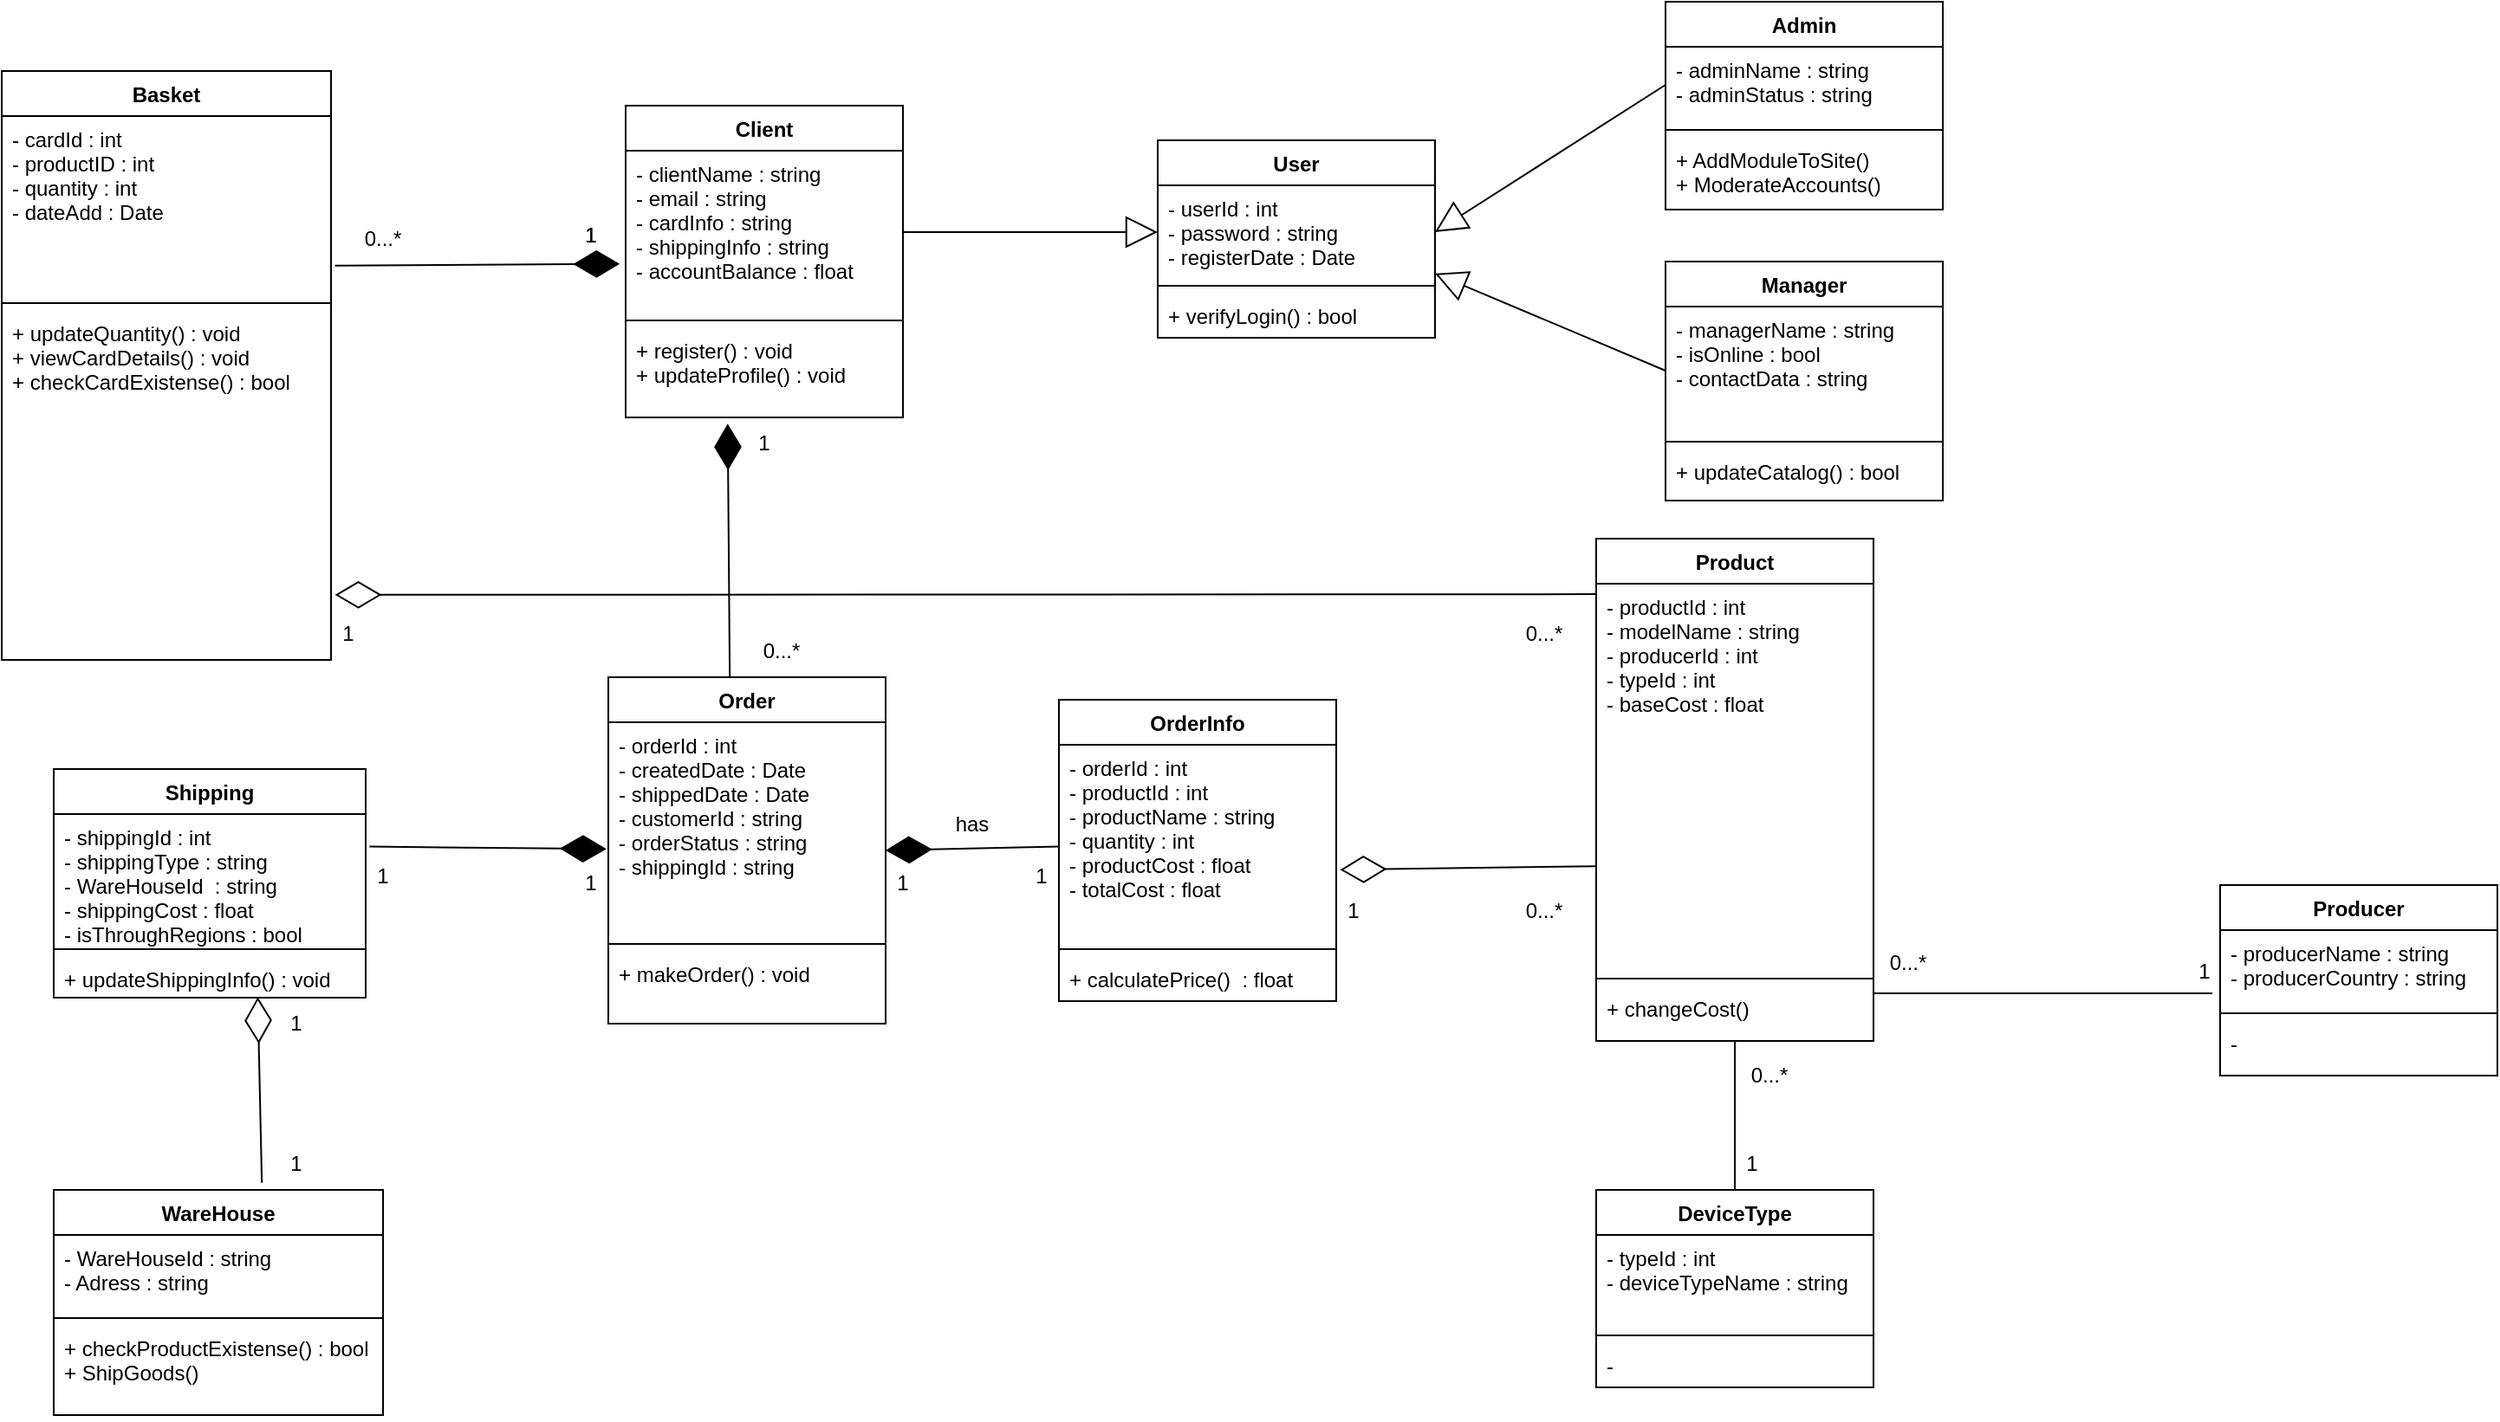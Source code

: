 <mxfile version="20.3.7" type="device"><diagram id="C5RBs43oDa-KdzZeNtuy" name="Page-1"><mxGraphModel dx="1636" dy="835" grid="1" gridSize="10" guides="1" tooltips="1" connect="1" arrows="1" fold="1" page="1" pageScale="1" pageWidth="827" pageHeight="1169" math="0" shadow="0"><root><mxCell id="WIyWlLk6GJQsqaUBKTNV-0"/><mxCell id="WIyWlLk6GJQsqaUBKTNV-1" parent="WIyWlLk6GJQsqaUBKTNV-0"/><mxCell id="YPAR1NhlZStm9pM8pA4D-0" value="User" style="swimlane;fontStyle=1;align=center;verticalAlign=top;childLayout=stackLayout;horizontal=1;startSize=26;horizontalStack=0;resizeParent=1;resizeParentMax=0;resizeLast=0;collapsible=1;marginBottom=0;" vertex="1" parent="WIyWlLk6GJQsqaUBKTNV-1"><mxGeometry x="667" y="90" width="160" height="114" as="geometry"/></mxCell><mxCell id="YPAR1NhlZStm9pM8pA4D-1" value="- userId : int&#10;- password : string&#10;- registerDate : Date" style="text;strokeColor=none;fillColor=none;align=left;verticalAlign=top;spacingLeft=4;spacingRight=4;overflow=hidden;rotatable=0;points=[[0,0.5],[1,0.5]];portConstraint=eastwest;" vertex="1" parent="YPAR1NhlZStm9pM8pA4D-0"><mxGeometry y="26" width="160" height="54" as="geometry"/></mxCell><mxCell id="YPAR1NhlZStm9pM8pA4D-2" value="" style="line;strokeWidth=1;fillColor=none;align=left;verticalAlign=middle;spacingTop=-1;spacingLeft=3;spacingRight=3;rotatable=0;labelPosition=right;points=[];portConstraint=eastwest;strokeColor=inherit;" vertex="1" parent="YPAR1NhlZStm9pM8pA4D-0"><mxGeometry y="80" width="160" height="8" as="geometry"/></mxCell><mxCell id="YPAR1NhlZStm9pM8pA4D-3" value="+ verifyLogin() : bool" style="text;strokeColor=none;fillColor=none;align=left;verticalAlign=top;spacingLeft=4;spacingRight=4;overflow=hidden;rotatable=0;points=[[0,0.5],[1,0.5]];portConstraint=eastwest;" vertex="1" parent="YPAR1NhlZStm9pM8pA4D-0"><mxGeometry y="88" width="160" height="26" as="geometry"/></mxCell><mxCell id="YPAR1NhlZStm9pM8pA4D-4" value="Client" style="swimlane;fontStyle=1;align=center;verticalAlign=top;childLayout=stackLayout;horizontal=1;startSize=26;horizontalStack=0;resizeParent=1;resizeParentMax=0;resizeLast=0;collapsible=1;marginBottom=0;" vertex="1" parent="WIyWlLk6GJQsqaUBKTNV-1"><mxGeometry x="360" y="70" width="160" height="180" as="geometry"/></mxCell><mxCell id="YPAR1NhlZStm9pM8pA4D-5" value="- clientName : string&#10;- email : string&#10;- cardInfo : string&#10;- shippingInfo : string&#10;- accountBalance : float" style="text;strokeColor=none;fillColor=none;align=left;verticalAlign=top;spacingLeft=4;spacingRight=4;overflow=hidden;rotatable=0;points=[[0,0.5],[1,0.5]];portConstraint=eastwest;" vertex="1" parent="YPAR1NhlZStm9pM8pA4D-4"><mxGeometry y="26" width="160" height="94" as="geometry"/></mxCell><mxCell id="YPAR1NhlZStm9pM8pA4D-6" value="" style="line;strokeWidth=1;fillColor=none;align=left;verticalAlign=middle;spacingTop=-1;spacingLeft=3;spacingRight=3;rotatable=0;labelPosition=right;points=[];portConstraint=eastwest;strokeColor=inherit;" vertex="1" parent="YPAR1NhlZStm9pM8pA4D-4"><mxGeometry y="120" width="160" height="8" as="geometry"/></mxCell><mxCell id="YPAR1NhlZStm9pM8pA4D-7" value="+ register() : void&#10;+ updateProfile() : void" style="text;strokeColor=none;fillColor=none;align=left;verticalAlign=top;spacingLeft=4;spacingRight=4;overflow=hidden;rotatable=0;points=[[0,0.5],[1,0.5]];portConstraint=eastwest;" vertex="1" parent="YPAR1NhlZStm9pM8pA4D-4"><mxGeometry y="128" width="160" height="52" as="geometry"/></mxCell><mxCell id="YPAR1NhlZStm9pM8pA4D-8" value="Order" style="swimlane;fontStyle=1;align=center;verticalAlign=top;childLayout=stackLayout;horizontal=1;startSize=26;horizontalStack=0;resizeParent=1;resizeParentMax=0;resizeLast=0;collapsible=1;marginBottom=0;" vertex="1" parent="WIyWlLk6GJQsqaUBKTNV-1"><mxGeometry x="350" y="400" width="160" height="200" as="geometry"/></mxCell><mxCell id="YPAR1NhlZStm9pM8pA4D-9" value="- orderId : int&#10;- createdDate : Date&#10;- shippedDate : Date&#10;- customerId : string&#10;- orderStatus : string&#10;- shippingId : string" style="text;strokeColor=none;fillColor=none;align=left;verticalAlign=top;spacingLeft=4;spacingRight=4;overflow=hidden;rotatable=0;points=[[0,0.5],[1,0.5]];portConstraint=eastwest;" vertex="1" parent="YPAR1NhlZStm9pM8pA4D-8"><mxGeometry y="26" width="160" height="124" as="geometry"/></mxCell><mxCell id="YPAR1NhlZStm9pM8pA4D-10" value="" style="line;strokeWidth=1;fillColor=none;align=left;verticalAlign=middle;spacingTop=-1;spacingLeft=3;spacingRight=3;rotatable=0;labelPosition=right;points=[];portConstraint=eastwest;strokeColor=inherit;" vertex="1" parent="YPAR1NhlZStm9pM8pA4D-8"><mxGeometry y="150" width="160" height="8" as="geometry"/></mxCell><mxCell id="YPAR1NhlZStm9pM8pA4D-11" value="+ makeOrder() : void" style="text;strokeColor=none;fillColor=none;align=left;verticalAlign=top;spacingLeft=4;spacingRight=4;overflow=hidden;rotatable=0;points=[[0,0.5],[1,0.5]];portConstraint=eastwest;" vertex="1" parent="YPAR1NhlZStm9pM8pA4D-8"><mxGeometry y="158" width="160" height="42" as="geometry"/></mxCell><mxCell id="YPAR1NhlZStm9pM8pA4D-12" value="OrderInfo" style="swimlane;fontStyle=1;align=center;verticalAlign=top;childLayout=stackLayout;horizontal=1;startSize=26;horizontalStack=0;resizeParent=1;resizeParentMax=0;resizeLast=0;collapsible=1;marginBottom=0;" vertex="1" parent="WIyWlLk6GJQsqaUBKTNV-1"><mxGeometry x="610" y="413" width="160" height="174" as="geometry"/></mxCell><mxCell id="YPAR1NhlZStm9pM8pA4D-13" value="- orderId : int&#10;- productId : int&#10;- productName : string&#10;- quantity : int&#10;- productCost : float&#10;- totalCost : float&#10;" style="text;strokeColor=none;fillColor=none;align=left;verticalAlign=top;spacingLeft=4;spacingRight=4;overflow=hidden;rotatable=0;points=[[0,0.5],[1,0.5]];portConstraint=eastwest;" vertex="1" parent="YPAR1NhlZStm9pM8pA4D-12"><mxGeometry y="26" width="160" height="114" as="geometry"/></mxCell><mxCell id="YPAR1NhlZStm9pM8pA4D-14" value="" style="line;strokeWidth=1;fillColor=none;align=left;verticalAlign=middle;spacingTop=-1;spacingLeft=3;spacingRight=3;rotatable=0;labelPosition=right;points=[];portConstraint=eastwest;strokeColor=inherit;" vertex="1" parent="YPAR1NhlZStm9pM8pA4D-12"><mxGeometry y="140" width="160" height="8" as="geometry"/></mxCell><mxCell id="YPAR1NhlZStm9pM8pA4D-15" value="+ calculatePrice()  : float" style="text;strokeColor=none;fillColor=none;align=left;verticalAlign=top;spacingLeft=4;spacingRight=4;overflow=hidden;rotatable=0;points=[[0,0.5],[1,0.5]];portConstraint=eastwest;" vertex="1" parent="YPAR1NhlZStm9pM8pA4D-12"><mxGeometry y="148" width="160" height="26" as="geometry"/></mxCell><mxCell id="YPAR1NhlZStm9pM8pA4D-16" value="Shipping" style="swimlane;fontStyle=1;align=center;verticalAlign=top;childLayout=stackLayout;horizontal=1;startSize=26;horizontalStack=0;resizeParent=1;resizeParentMax=0;resizeLast=0;collapsible=1;marginBottom=0;" vertex="1" parent="WIyWlLk6GJQsqaUBKTNV-1"><mxGeometry x="30" y="453" width="180" height="132" as="geometry"/></mxCell><mxCell id="YPAR1NhlZStm9pM8pA4D-17" value="- shippingId : int&#10;- shippingType : string&#10;- WareHouseId  : string&#10;- shippingCost : float&#10;- isThroughRegions : bool" style="text;strokeColor=none;fillColor=none;align=left;verticalAlign=top;spacingLeft=4;spacingRight=4;overflow=hidden;rotatable=0;points=[[0,0.5],[1,0.5]];portConstraint=eastwest;" vertex="1" parent="YPAR1NhlZStm9pM8pA4D-16"><mxGeometry y="26" width="180" height="74" as="geometry"/></mxCell><mxCell id="YPAR1NhlZStm9pM8pA4D-18" value="" style="line;strokeWidth=1;fillColor=none;align=left;verticalAlign=middle;spacingTop=-1;spacingLeft=3;spacingRight=3;rotatable=0;labelPosition=right;points=[];portConstraint=eastwest;strokeColor=inherit;" vertex="1" parent="YPAR1NhlZStm9pM8pA4D-16"><mxGeometry y="100" width="180" height="8" as="geometry"/></mxCell><mxCell id="YPAR1NhlZStm9pM8pA4D-19" value="+ updateShippingInfo() : void" style="text;strokeColor=none;fillColor=none;align=left;verticalAlign=top;spacingLeft=4;spacingRight=4;overflow=hidden;rotatable=0;points=[[0,0.5],[1,0.5]];portConstraint=eastwest;" vertex="1" parent="YPAR1NhlZStm9pM8pA4D-16"><mxGeometry y="108" width="180" height="24" as="geometry"/></mxCell><mxCell id="YPAR1NhlZStm9pM8pA4D-20" value="Basket" style="swimlane;fontStyle=1;align=center;verticalAlign=top;childLayout=stackLayout;horizontal=1;startSize=26;horizontalStack=0;resizeParent=1;resizeParentMax=0;resizeLast=0;collapsible=1;marginBottom=0;" vertex="1" parent="WIyWlLk6GJQsqaUBKTNV-1"><mxGeometry y="50" width="190" height="340" as="geometry"/></mxCell><mxCell id="YPAR1NhlZStm9pM8pA4D-21" value="- cardId : int&#10;- productID : int&#10;- quantity : int&#10;- dateAdd : Date" style="text;strokeColor=none;fillColor=none;align=left;verticalAlign=top;spacingLeft=4;spacingRight=4;overflow=hidden;rotatable=0;points=[[0,0.5],[1,0.5]];portConstraint=eastwest;" vertex="1" parent="YPAR1NhlZStm9pM8pA4D-20"><mxGeometry y="26" width="190" height="104" as="geometry"/></mxCell><mxCell id="YPAR1NhlZStm9pM8pA4D-22" value="" style="line;strokeWidth=1;fillColor=none;align=left;verticalAlign=middle;spacingTop=-1;spacingLeft=3;spacingRight=3;rotatable=0;labelPosition=right;points=[];portConstraint=eastwest;strokeColor=inherit;" vertex="1" parent="YPAR1NhlZStm9pM8pA4D-20"><mxGeometry y="130" width="190" height="8" as="geometry"/></mxCell><mxCell id="YPAR1NhlZStm9pM8pA4D-23" value="+ updateQuantity() : void&#10;+ viewCardDetails() : void&#10;+ checkCardExistense() : bool" style="text;strokeColor=none;fillColor=none;align=left;verticalAlign=top;spacingLeft=4;spacingRight=4;overflow=hidden;rotatable=0;points=[[0,0.5],[1,0.5]];portConstraint=eastwest;" vertex="1" parent="YPAR1NhlZStm9pM8pA4D-20"><mxGeometry y="138" width="190" height="202" as="geometry"/></mxCell><mxCell id="YPAR1NhlZStm9pM8pA4D-28" value="Manager" style="swimlane;fontStyle=1;align=center;verticalAlign=top;childLayout=stackLayout;horizontal=1;startSize=26;horizontalStack=0;resizeParent=1;resizeParentMax=0;resizeLast=0;collapsible=1;marginBottom=0;" vertex="1" parent="WIyWlLk6GJQsqaUBKTNV-1"><mxGeometry x="960" y="160" width="160" height="138" as="geometry"/></mxCell><mxCell id="YPAR1NhlZStm9pM8pA4D-29" value="- managerName : string&#10;- isOnline : bool&#10;- contactData : string" style="text;strokeColor=none;fillColor=none;align=left;verticalAlign=top;spacingLeft=4;spacingRight=4;overflow=hidden;rotatable=0;points=[[0,0.5],[1,0.5]];portConstraint=eastwest;" vertex="1" parent="YPAR1NhlZStm9pM8pA4D-28"><mxGeometry y="26" width="160" height="74" as="geometry"/></mxCell><mxCell id="YPAR1NhlZStm9pM8pA4D-30" value="" style="line;strokeWidth=1;fillColor=none;align=left;verticalAlign=middle;spacingTop=-1;spacingLeft=3;spacingRight=3;rotatable=0;labelPosition=right;points=[];portConstraint=eastwest;strokeColor=inherit;" vertex="1" parent="YPAR1NhlZStm9pM8pA4D-28"><mxGeometry y="100" width="160" height="8" as="geometry"/></mxCell><mxCell id="YPAR1NhlZStm9pM8pA4D-31" value="+ updateCatalog() : bool" style="text;strokeColor=none;fillColor=none;align=left;verticalAlign=top;spacingLeft=4;spacingRight=4;overflow=hidden;rotatable=0;points=[[0,0.5],[1,0.5]];portConstraint=eastwest;" vertex="1" parent="YPAR1NhlZStm9pM8pA4D-28"><mxGeometry y="108" width="160" height="30" as="geometry"/></mxCell><mxCell id="YPAR1NhlZStm9pM8pA4D-32" value="Admin" style="swimlane;fontStyle=1;align=center;verticalAlign=top;childLayout=stackLayout;horizontal=1;startSize=26;horizontalStack=0;resizeParent=1;resizeParentMax=0;resizeLast=0;collapsible=1;marginBottom=0;" vertex="1" parent="WIyWlLk6GJQsqaUBKTNV-1"><mxGeometry x="960" y="10" width="160" height="120" as="geometry"/></mxCell><mxCell id="YPAR1NhlZStm9pM8pA4D-33" value="- adminName : string&#10;- adminStatus : string" style="text;strokeColor=none;fillColor=none;align=left;verticalAlign=top;spacingLeft=4;spacingRight=4;overflow=hidden;rotatable=0;points=[[0,0.5],[1,0.5]];portConstraint=eastwest;" vertex="1" parent="YPAR1NhlZStm9pM8pA4D-32"><mxGeometry y="26" width="160" height="44" as="geometry"/></mxCell><mxCell id="YPAR1NhlZStm9pM8pA4D-34" value="" style="line;strokeWidth=1;fillColor=none;align=left;verticalAlign=middle;spacingTop=-1;spacingLeft=3;spacingRight=3;rotatable=0;labelPosition=right;points=[];portConstraint=eastwest;strokeColor=inherit;" vertex="1" parent="YPAR1NhlZStm9pM8pA4D-32"><mxGeometry y="70" width="160" height="8" as="geometry"/></mxCell><mxCell id="YPAR1NhlZStm9pM8pA4D-35" value="+ AddModuleToSite()&#10;+ ModerateAccounts()" style="text;strokeColor=none;fillColor=none;align=left;verticalAlign=top;spacingLeft=4;spacingRight=4;overflow=hidden;rotatable=0;points=[[0,0.5],[1,0.5]];portConstraint=eastwest;" vertex="1" parent="YPAR1NhlZStm9pM8pA4D-32"><mxGeometry y="78" width="160" height="42" as="geometry"/></mxCell><mxCell id="YPAR1NhlZStm9pM8pA4D-36" value="Product" style="swimlane;fontStyle=1;align=center;verticalAlign=top;childLayout=stackLayout;horizontal=1;startSize=26;horizontalStack=0;resizeParent=1;resizeParentMax=0;resizeLast=0;collapsible=1;marginBottom=0;" vertex="1" parent="WIyWlLk6GJQsqaUBKTNV-1"><mxGeometry x="920" y="320" width="160" height="290" as="geometry"/></mxCell><mxCell id="YPAR1NhlZStm9pM8pA4D-37" value="- productId : int&#10;- modelName : string&#10;- producerId : int&#10;- typeId : int&#10;- baseCost : float" style="text;strokeColor=none;fillColor=none;align=left;verticalAlign=top;spacingLeft=4;spacingRight=4;overflow=hidden;rotatable=0;points=[[0,0.5],[1,0.5]];portConstraint=eastwest;" vertex="1" parent="YPAR1NhlZStm9pM8pA4D-36"><mxGeometry y="26" width="160" height="224" as="geometry"/></mxCell><mxCell id="YPAR1NhlZStm9pM8pA4D-38" value="" style="line;strokeWidth=1;fillColor=none;align=left;verticalAlign=middle;spacingTop=-1;spacingLeft=3;spacingRight=3;rotatable=0;labelPosition=right;points=[];portConstraint=eastwest;strokeColor=inherit;" vertex="1" parent="YPAR1NhlZStm9pM8pA4D-36"><mxGeometry y="250" width="160" height="8" as="geometry"/></mxCell><mxCell id="YPAR1NhlZStm9pM8pA4D-39" value="+ changeCost() " style="text;strokeColor=none;fillColor=none;align=left;verticalAlign=top;spacingLeft=4;spacingRight=4;overflow=hidden;rotatable=0;points=[[0,0.5],[1,0.5]];portConstraint=eastwest;" vertex="1" parent="YPAR1NhlZStm9pM8pA4D-36"><mxGeometry y="258" width="160" height="32" as="geometry"/></mxCell><mxCell id="YPAR1NhlZStm9pM8pA4D-40" value="Producer" style="swimlane;fontStyle=1;align=center;verticalAlign=top;childLayout=stackLayout;horizontal=1;startSize=26;horizontalStack=0;resizeParent=1;resizeParentMax=0;resizeLast=0;collapsible=1;marginBottom=0;" vertex="1" parent="WIyWlLk6GJQsqaUBKTNV-1"><mxGeometry x="1280" y="520" width="160" height="110" as="geometry"/></mxCell><mxCell id="YPAR1NhlZStm9pM8pA4D-41" value="- producerName : string&#10;- producerCountry : string" style="text;strokeColor=none;fillColor=none;align=left;verticalAlign=top;spacingLeft=4;spacingRight=4;overflow=hidden;rotatable=0;points=[[0,0.5],[1,0.5]];portConstraint=eastwest;" vertex="1" parent="YPAR1NhlZStm9pM8pA4D-40"><mxGeometry y="26" width="160" height="44" as="geometry"/></mxCell><mxCell id="YPAR1NhlZStm9pM8pA4D-42" value="" style="line;strokeWidth=1;fillColor=none;align=left;verticalAlign=middle;spacingTop=-1;spacingLeft=3;spacingRight=3;rotatable=0;labelPosition=right;points=[];portConstraint=eastwest;strokeColor=inherit;" vertex="1" parent="YPAR1NhlZStm9pM8pA4D-40"><mxGeometry y="70" width="160" height="8" as="geometry"/></mxCell><mxCell id="YPAR1NhlZStm9pM8pA4D-43" value="-" style="text;strokeColor=none;fillColor=none;align=left;verticalAlign=top;spacingLeft=4;spacingRight=4;overflow=hidden;rotatable=0;points=[[0,0.5],[1,0.5]];portConstraint=eastwest;" vertex="1" parent="YPAR1NhlZStm9pM8pA4D-40"><mxGeometry y="78" width="160" height="32" as="geometry"/></mxCell><mxCell id="YPAR1NhlZStm9pM8pA4D-44" value="DeviceType" style="swimlane;fontStyle=1;align=center;verticalAlign=top;childLayout=stackLayout;horizontal=1;startSize=26;horizontalStack=0;resizeParent=1;resizeParentMax=0;resizeLast=0;collapsible=1;marginBottom=0;" vertex="1" parent="WIyWlLk6GJQsqaUBKTNV-1"><mxGeometry x="920" y="696" width="160" height="114" as="geometry"/></mxCell><mxCell id="YPAR1NhlZStm9pM8pA4D-45" value="- typeId : int&#10;- deviceTypeName : string" style="text;strokeColor=none;fillColor=none;align=left;verticalAlign=top;spacingLeft=4;spacingRight=4;overflow=hidden;rotatable=0;points=[[0,0.5],[1,0.5]];portConstraint=eastwest;" vertex="1" parent="YPAR1NhlZStm9pM8pA4D-44"><mxGeometry y="26" width="160" height="54" as="geometry"/></mxCell><mxCell id="YPAR1NhlZStm9pM8pA4D-46" value="" style="line;strokeWidth=1;fillColor=none;align=left;verticalAlign=middle;spacingTop=-1;spacingLeft=3;spacingRight=3;rotatable=0;labelPosition=right;points=[];portConstraint=eastwest;strokeColor=inherit;" vertex="1" parent="YPAR1NhlZStm9pM8pA4D-44"><mxGeometry y="80" width="160" height="8" as="geometry"/></mxCell><mxCell id="YPAR1NhlZStm9pM8pA4D-47" value="-" style="text;strokeColor=none;fillColor=none;align=left;verticalAlign=top;spacingLeft=4;spacingRight=4;overflow=hidden;rotatable=0;points=[[0,0.5],[1,0.5]];portConstraint=eastwest;" vertex="1" parent="YPAR1NhlZStm9pM8pA4D-44"><mxGeometry y="88" width="160" height="26" as="geometry"/></mxCell><mxCell id="YPAR1NhlZStm9pM8pA4D-48" value="WareHouse" style="swimlane;fontStyle=1;align=center;verticalAlign=top;childLayout=stackLayout;horizontal=1;startSize=26;horizontalStack=0;resizeParent=1;resizeParentMax=0;resizeLast=0;collapsible=1;marginBottom=0;" vertex="1" parent="WIyWlLk6GJQsqaUBKTNV-1"><mxGeometry x="30" y="696" width="190" height="130" as="geometry"/></mxCell><mxCell id="YPAR1NhlZStm9pM8pA4D-49" value="- WareHouseId : string&#10;- Adress : string" style="text;strokeColor=none;fillColor=none;align=left;verticalAlign=top;spacingLeft=4;spacingRight=4;overflow=hidden;rotatable=0;points=[[0,0.5],[1,0.5]];portConstraint=eastwest;" vertex="1" parent="YPAR1NhlZStm9pM8pA4D-48"><mxGeometry y="26" width="190" height="44" as="geometry"/></mxCell><mxCell id="YPAR1NhlZStm9pM8pA4D-50" value="" style="line;strokeWidth=1;fillColor=none;align=left;verticalAlign=middle;spacingTop=-1;spacingLeft=3;spacingRight=3;rotatable=0;labelPosition=right;points=[];portConstraint=eastwest;strokeColor=inherit;" vertex="1" parent="YPAR1NhlZStm9pM8pA4D-48"><mxGeometry y="70" width="190" height="8" as="geometry"/></mxCell><mxCell id="YPAR1NhlZStm9pM8pA4D-51" value="+ checkProductExistense() : bool&#10;+ ShipGoods()" style="text;strokeColor=none;fillColor=none;align=left;verticalAlign=top;spacingLeft=4;spacingRight=4;overflow=hidden;rotatable=0;points=[[0,0.5],[1,0.5]];portConstraint=eastwest;" vertex="1" parent="YPAR1NhlZStm9pM8pA4D-48"><mxGeometry y="78" width="190" height="52" as="geometry"/></mxCell><mxCell id="YPAR1NhlZStm9pM8pA4D-52" value="" style="endArrow=block;endSize=16;endFill=0;html=1;rounded=0;entryX=0;entryY=0.5;entryDx=0;entryDy=0;exitX=1;exitY=0.5;exitDx=0;exitDy=0;" edge="1" parent="WIyWlLk6GJQsqaUBKTNV-1" source="YPAR1NhlZStm9pM8pA4D-5" target="YPAR1NhlZStm9pM8pA4D-1"><mxGeometry width="160" relative="1" as="geometry"><mxPoint x="200" y="150" as="sourcePoint"/><mxPoint x="350" y="110" as="targetPoint"/></mxGeometry></mxCell><mxCell id="YPAR1NhlZStm9pM8pA4D-53" value="" style="endArrow=block;endSize=16;endFill=0;html=1;rounded=0;entryX=1;entryY=0.943;entryDx=0;entryDy=0;exitX=0;exitY=0.5;exitDx=0;exitDy=0;entryPerimeter=0;" edge="1" parent="WIyWlLk6GJQsqaUBKTNV-1" source="YPAR1NhlZStm9pM8pA4D-29" target="YPAR1NhlZStm9pM8pA4D-1"><mxGeometry width="160" relative="1" as="geometry"><mxPoint x="390" y="270" as="sourcePoint"/><mxPoint x="500" y="270" as="targetPoint"/></mxGeometry></mxCell><mxCell id="YPAR1NhlZStm9pM8pA4D-54" value="" style="endArrow=block;endSize=16;endFill=0;html=1;rounded=0;entryX=1;entryY=0.5;entryDx=0;entryDy=0;exitX=0;exitY=0.5;exitDx=0;exitDy=0;" edge="1" parent="WIyWlLk6GJQsqaUBKTNV-1" source="YPAR1NhlZStm9pM8pA4D-33" target="YPAR1NhlZStm9pM8pA4D-1"><mxGeometry width="160" relative="1" as="geometry"><mxPoint x="410" y="310" as="sourcePoint"/><mxPoint x="520" y="310" as="targetPoint"/></mxGeometry></mxCell><mxCell id="YPAR1NhlZStm9pM8pA4D-55" value="" style="endArrow=diamondThin;endFill=1;endSize=24;html=1;rounded=0;exitX=1.012;exitY=0.831;exitDx=0;exitDy=0;exitPerimeter=0;entryX=-0.021;entryY=0.695;entryDx=0;entryDy=0;entryPerimeter=0;" edge="1" parent="WIyWlLk6GJQsqaUBKTNV-1" source="YPAR1NhlZStm9pM8pA4D-21" target="YPAR1NhlZStm9pM8pA4D-5"><mxGeometry width="160" relative="1" as="geometry"><mxPoint x="280" y="320" as="sourcePoint"/><mxPoint x="270" y="240" as="targetPoint"/></mxGeometry></mxCell><mxCell id="YPAR1NhlZStm9pM8pA4D-56" value="" style="endArrow=diamondThin;endFill=1;endSize=24;html=1;rounded=0;entryX=0.368;entryY=1.069;entryDx=0;entryDy=0;entryPerimeter=0;exitX=0.438;exitY=0;exitDx=0;exitDy=0;exitPerimeter=0;" edge="1" parent="WIyWlLk6GJQsqaUBKTNV-1" source="YPAR1NhlZStm9pM8pA4D-8" target="YPAR1NhlZStm9pM8pA4D-7"><mxGeometry width="160" relative="1" as="geometry"><mxPoint x="374" y="290" as="sourcePoint"/><mxPoint x="454" y="290" as="targetPoint"/></mxGeometry></mxCell><mxCell id="YPAR1NhlZStm9pM8pA4D-57" value="" style="endArrow=diamondThin;endFill=1;endSize=24;html=1;rounded=0;entryX=-0.007;entryY=0.59;entryDx=0;entryDy=0;entryPerimeter=0;exitX=1.012;exitY=0.254;exitDx=0;exitDy=0;exitPerimeter=0;" edge="1" parent="WIyWlLk6GJQsqaUBKTNV-1" source="YPAR1NhlZStm9pM8pA4D-17" target="YPAR1NhlZStm9pM8pA4D-9"><mxGeometry width="160" relative="1" as="geometry"><mxPoint x="240" y="428" as="sourcePoint"/><mxPoint x="340" y="428" as="targetPoint"/></mxGeometry></mxCell><mxCell id="YPAR1NhlZStm9pM8pA4D-58" value="" style="endArrow=diamondThin;endFill=1;endSize=24;html=1;rounded=0;" edge="1" parent="WIyWlLk6GJQsqaUBKTNV-1" source="YPAR1NhlZStm9pM8pA4D-13"><mxGeometry width="160" relative="1" as="geometry"><mxPoint x="570" y="430" as="sourcePoint"/><mxPoint x="510" y="500" as="targetPoint"/></mxGeometry></mxCell><mxCell id="YPAR1NhlZStm9pM8pA4D-63" value="" style="endArrow=diamondThin;endFill=0;endSize=24;html=1;rounded=0;entryX=1.012;entryY=0.814;entryDx=0;entryDy=0;entryPerimeter=0;exitX=0;exitY=0.027;exitDx=0;exitDy=0;exitPerimeter=0;" edge="1" parent="WIyWlLk6GJQsqaUBKTNV-1" source="YPAR1NhlZStm9pM8pA4D-37" target="YPAR1NhlZStm9pM8pA4D-23"><mxGeometry width="160" relative="1" as="geometry"><mxPoint x="890" y="470" as="sourcePoint"/><mxPoint x="850" y="530" as="targetPoint"/></mxGeometry></mxCell><mxCell id="YPAR1NhlZStm9pM8pA4D-64" value="" style="endArrow=diamondThin;endFill=0;endSize=24;html=1;rounded=0;entryX=0.654;entryY=0.987;entryDx=0;entryDy=0;entryPerimeter=0;exitX=0.632;exitY=-0.032;exitDx=0;exitDy=0;exitPerimeter=0;" edge="1" parent="WIyWlLk6GJQsqaUBKTNV-1" source="YPAR1NhlZStm9pM8pA4D-48" target="YPAR1NhlZStm9pM8pA4D-19"><mxGeometry width="160" relative="1" as="geometry"><mxPoint x="158" y="590" as="sourcePoint"/><mxPoint x="450" y="620" as="targetPoint"/></mxGeometry></mxCell><mxCell id="YPAR1NhlZStm9pM8pA4D-66" value="" style="endArrow=diamondThin;endFill=0;endSize=24;html=1;rounded=0;entryX=1.014;entryY=0.633;entryDx=0;entryDy=0;entryPerimeter=0;exitX=0;exitY=0.728;exitDx=0;exitDy=0;exitPerimeter=0;" edge="1" parent="WIyWlLk6GJQsqaUBKTNV-1" source="YPAR1NhlZStm9pM8pA4D-37" target="YPAR1NhlZStm9pM8pA4D-13"><mxGeometry width="160" relative="1" as="geometry"><mxPoint x="910" y="509" as="sourcePoint"/><mxPoint x="840" y="570" as="targetPoint"/></mxGeometry></mxCell><mxCell id="YPAR1NhlZStm9pM8pA4D-68" value="" style="endArrow=none;html=1;rounded=0;entryX=-0.028;entryY=0.829;entryDx=0;entryDy=0;entryPerimeter=0;exitX=1;exitY=0.14;exitDx=0;exitDy=0;exitPerimeter=0;" edge="1" parent="WIyWlLk6GJQsqaUBKTNV-1" source="YPAR1NhlZStm9pM8pA4D-39" target="YPAR1NhlZStm9pM8pA4D-41"><mxGeometry width="50" height="50" relative="1" as="geometry"><mxPoint x="1150" y="590" as="sourcePoint"/><mxPoint x="1200" y="540" as="targetPoint"/></mxGeometry></mxCell><mxCell id="YPAR1NhlZStm9pM8pA4D-69" value="" style="endArrow=none;html=1;rounded=0;entryX=0.5;entryY=1;entryDx=0;entryDy=0;entryPerimeter=0;" edge="1" parent="WIyWlLk6GJQsqaUBKTNV-1" source="YPAR1NhlZStm9pM8pA4D-44" target="YPAR1NhlZStm9pM8pA4D-39"><mxGeometry width="50" height="50" relative="1" as="geometry"><mxPoint x="1000" y="690" as="sourcePoint"/><mxPoint x="1030" y="630" as="targetPoint"/><Array as="points"/></mxGeometry></mxCell><mxCell id="YPAR1NhlZStm9pM8pA4D-70" value="1" style="text;html=1;strokeColor=none;fillColor=none;align=center;verticalAlign=middle;whiteSpace=wrap;rounded=0;" vertex="1" parent="WIyWlLk6GJQsqaUBKTNV-1"><mxGeometry x="310" y="130" width="60" height="30" as="geometry"/></mxCell><mxCell id="YPAR1NhlZStm9pM8pA4D-71" value="1" style="text;html=1;strokeColor=none;fillColor=none;align=center;verticalAlign=middle;whiteSpace=wrap;rounded=0;" vertex="1" parent="WIyWlLk6GJQsqaUBKTNV-1"><mxGeometry x="310" y="130" width="60" height="30" as="geometry"/></mxCell><mxCell id="YPAR1NhlZStm9pM8pA4D-72" value="1" style="text;html=1;strokeColor=none;fillColor=none;align=center;verticalAlign=middle;whiteSpace=wrap;rounded=0;" vertex="1" parent="WIyWlLk6GJQsqaUBKTNV-1"><mxGeometry x="490" y="504" width="60" height="30" as="geometry"/></mxCell><mxCell id="YPAR1NhlZStm9pM8pA4D-73" value="1" style="text;html=1;strokeColor=none;fillColor=none;align=center;verticalAlign=middle;whiteSpace=wrap;rounded=0;" vertex="1" parent="WIyWlLk6GJQsqaUBKTNV-1"><mxGeometry x="310" y="504" width="60" height="30" as="geometry"/></mxCell><mxCell id="YPAR1NhlZStm9pM8pA4D-74" value="1" style="text;html=1;strokeColor=none;fillColor=none;align=center;verticalAlign=middle;whiteSpace=wrap;rounded=0;" vertex="1" parent="WIyWlLk6GJQsqaUBKTNV-1"><mxGeometry x="410" y="250" width="60" height="30" as="geometry"/></mxCell><mxCell id="YPAR1NhlZStm9pM8pA4D-75" value="1" style="text;html=1;strokeColor=none;fillColor=none;align=center;verticalAlign=middle;whiteSpace=wrap;rounded=0;" vertex="1" parent="WIyWlLk6GJQsqaUBKTNV-1"><mxGeometry x="190" y="500" width="60" height="30" as="geometry"/></mxCell><mxCell id="YPAR1NhlZStm9pM8pA4D-76" value="1" style="text;html=1;strokeColor=none;fillColor=none;align=center;verticalAlign=middle;whiteSpace=wrap;rounded=0;" vertex="1" parent="WIyWlLk6GJQsqaUBKTNV-1"><mxGeometry x="570" y="500" width="60" height="30" as="geometry"/></mxCell><mxCell id="YPAR1NhlZStm9pM8pA4D-77" value="1" style="text;html=1;strokeColor=none;fillColor=none;align=center;verticalAlign=middle;whiteSpace=wrap;rounded=0;" vertex="1" parent="WIyWlLk6GJQsqaUBKTNV-1"><mxGeometry x="170" y="360" width="60" height="30" as="geometry"/></mxCell><mxCell id="YPAR1NhlZStm9pM8pA4D-78" value="1" style="text;html=1;strokeColor=none;fillColor=none;align=center;verticalAlign=middle;whiteSpace=wrap;rounded=0;" vertex="1" parent="WIyWlLk6GJQsqaUBKTNV-1"><mxGeometry x="140" y="585" width="60" height="30" as="geometry"/></mxCell><mxCell id="YPAR1NhlZStm9pM8pA4D-79" value="1" style="text;html=1;strokeColor=none;fillColor=none;align=center;verticalAlign=middle;whiteSpace=wrap;rounded=0;" vertex="1" parent="WIyWlLk6GJQsqaUBKTNV-1"><mxGeometry x="750" y="520" width="60" height="30" as="geometry"/></mxCell><mxCell id="YPAR1NhlZStm9pM8pA4D-80" value="0...*" style="text;html=1;strokeColor=none;fillColor=none;align=center;verticalAlign=middle;whiteSpace=wrap;rounded=0;" vertex="1" parent="WIyWlLk6GJQsqaUBKTNV-1"><mxGeometry x="860" y="360" width="60" height="30" as="geometry"/></mxCell><mxCell id="YPAR1NhlZStm9pM8pA4D-81" value="0...*" style="text;html=1;strokeColor=none;fillColor=none;align=center;verticalAlign=middle;whiteSpace=wrap;rounded=0;" vertex="1" parent="WIyWlLk6GJQsqaUBKTNV-1"><mxGeometry x="420" y="370" width="60" height="30" as="geometry"/></mxCell><mxCell id="YPAR1NhlZStm9pM8pA4D-82" value="0...*" style="text;html=1;strokeColor=none;fillColor=none;align=center;verticalAlign=middle;whiteSpace=wrap;rounded=0;" vertex="1" parent="WIyWlLk6GJQsqaUBKTNV-1"><mxGeometry x="1070" y="550" width="60" height="30" as="geometry"/></mxCell><mxCell id="YPAR1NhlZStm9pM8pA4D-83" value="0...*" style="text;html=1;strokeColor=none;fillColor=none;align=center;verticalAlign=middle;whiteSpace=wrap;rounded=0;" vertex="1" parent="WIyWlLk6GJQsqaUBKTNV-1"><mxGeometry x="990" y="615" width="60" height="30" as="geometry"/></mxCell><mxCell id="YPAR1NhlZStm9pM8pA4D-84" value="1" style="text;html=1;strokeColor=none;fillColor=none;align=center;verticalAlign=middle;whiteSpace=wrap;rounded=0;" vertex="1" parent="WIyWlLk6GJQsqaUBKTNV-1"><mxGeometry x="1241" y="555" width="60" height="30" as="geometry"/></mxCell><mxCell id="YPAR1NhlZStm9pM8pA4D-85" value="1" style="text;html=1;strokeColor=none;fillColor=none;align=center;verticalAlign=middle;whiteSpace=wrap;rounded=0;" vertex="1" parent="WIyWlLk6GJQsqaUBKTNV-1"><mxGeometry x="980" y="666" width="60" height="30" as="geometry"/></mxCell><mxCell id="YPAR1NhlZStm9pM8pA4D-86" value="has" style="text;html=1;strokeColor=none;fillColor=none;align=center;verticalAlign=middle;whiteSpace=wrap;rounded=0;" vertex="1" parent="WIyWlLk6GJQsqaUBKTNV-1"><mxGeometry x="530" y="470" width="60" height="30" as="geometry"/></mxCell><mxCell id="YPAR1NhlZStm9pM8pA4D-87" value="0...*" style="text;html=1;strokeColor=none;fillColor=none;align=center;verticalAlign=middle;whiteSpace=wrap;rounded=0;" vertex="1" parent="WIyWlLk6GJQsqaUBKTNV-1"><mxGeometry x="190" y="132" width="60" height="30" as="geometry"/></mxCell><mxCell id="YPAR1NhlZStm9pM8pA4D-88" value="0...*" style="text;html=1;strokeColor=none;fillColor=none;align=center;verticalAlign=middle;whiteSpace=wrap;rounded=0;" vertex="1" parent="WIyWlLk6GJQsqaUBKTNV-1"><mxGeometry x="860" y="520" width="60" height="30" as="geometry"/></mxCell><mxCell id="YPAR1NhlZStm9pM8pA4D-89" value="1" style="text;html=1;strokeColor=none;fillColor=none;align=center;verticalAlign=middle;whiteSpace=wrap;rounded=0;" vertex="1" parent="WIyWlLk6GJQsqaUBKTNV-1"><mxGeometry x="140" y="666" width="60" height="30" as="geometry"/></mxCell></root></mxGraphModel></diagram></mxfile>